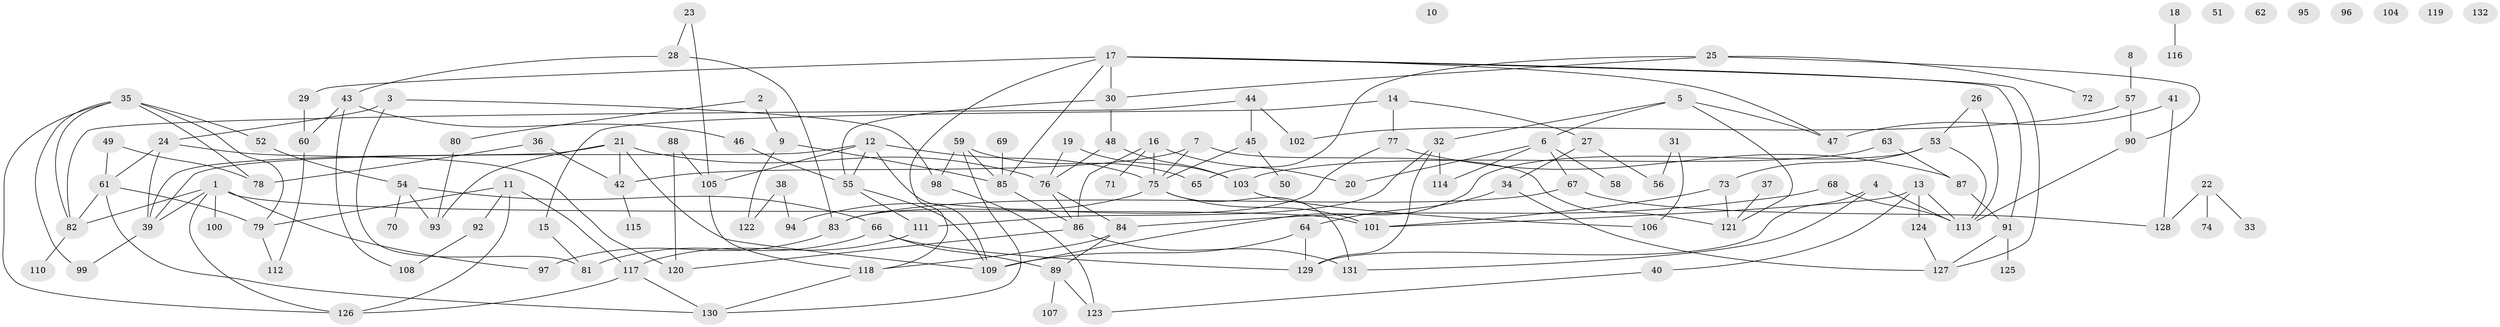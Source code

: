 // Generated by graph-tools (version 1.1) at 2025/49/03/09/25 03:49:09]
// undirected, 132 vertices, 187 edges
graph export_dot {
graph [start="1"]
  node [color=gray90,style=filled];
  1;
  2;
  3;
  4;
  5;
  6;
  7;
  8;
  9;
  10;
  11;
  12;
  13;
  14;
  15;
  16;
  17;
  18;
  19;
  20;
  21;
  22;
  23;
  24;
  25;
  26;
  27;
  28;
  29;
  30;
  31;
  32;
  33;
  34;
  35;
  36;
  37;
  38;
  39;
  40;
  41;
  42;
  43;
  44;
  45;
  46;
  47;
  48;
  49;
  50;
  51;
  52;
  53;
  54;
  55;
  56;
  57;
  58;
  59;
  60;
  61;
  62;
  63;
  64;
  65;
  66;
  67;
  68;
  69;
  70;
  71;
  72;
  73;
  74;
  75;
  76;
  77;
  78;
  79;
  80;
  81;
  82;
  83;
  84;
  85;
  86;
  87;
  88;
  89;
  90;
  91;
  92;
  93;
  94;
  95;
  96;
  97;
  98;
  99;
  100;
  101;
  102;
  103;
  104;
  105;
  106;
  107;
  108;
  109;
  110;
  111;
  112;
  113;
  114;
  115;
  116;
  117;
  118;
  119;
  120;
  121;
  122;
  123;
  124;
  125;
  126;
  127;
  128;
  129;
  130;
  131;
  132;
  1 -- 39;
  1 -- 82;
  1 -- 97;
  1 -- 100;
  1 -- 101;
  1 -- 126;
  2 -- 9;
  2 -- 80;
  3 -- 24;
  3 -- 81;
  3 -- 98;
  4 -- 113;
  4 -- 129;
  4 -- 131;
  5 -- 6;
  5 -- 32;
  5 -- 47;
  5 -- 121;
  6 -- 20;
  6 -- 58;
  6 -- 67;
  6 -- 114;
  7 -- 42;
  7 -- 75;
  7 -- 121;
  8 -- 57;
  9 -- 85;
  9 -- 122;
  11 -- 79;
  11 -- 92;
  11 -- 117;
  11 -- 126;
  12 -- 39;
  12 -- 55;
  12 -- 75;
  12 -- 105;
  12 -- 109;
  13 -- 40;
  13 -- 101;
  13 -- 113;
  13 -- 124;
  14 -- 15;
  14 -- 27;
  14 -- 77;
  15 -- 81;
  16 -- 20;
  16 -- 71;
  16 -- 75;
  16 -- 86;
  17 -- 29;
  17 -- 30;
  17 -- 47;
  17 -- 85;
  17 -- 91;
  17 -- 118;
  17 -- 127;
  18 -- 116;
  19 -- 76;
  19 -- 103;
  21 -- 39;
  21 -- 42;
  21 -- 76;
  21 -- 93;
  21 -- 109;
  22 -- 33;
  22 -- 74;
  22 -- 128;
  23 -- 28;
  23 -- 105;
  24 -- 39;
  24 -- 61;
  24 -- 120;
  25 -- 30;
  25 -- 65;
  25 -- 72;
  25 -- 90;
  26 -- 53;
  26 -- 113;
  27 -- 34;
  27 -- 56;
  28 -- 43;
  28 -- 83;
  29 -- 60;
  30 -- 48;
  30 -- 55;
  31 -- 56;
  31 -- 106;
  32 -- 111;
  32 -- 114;
  32 -- 129;
  34 -- 64;
  34 -- 127;
  35 -- 52;
  35 -- 78;
  35 -- 79;
  35 -- 82;
  35 -- 99;
  35 -- 126;
  36 -- 42;
  36 -- 78;
  37 -- 121;
  38 -- 94;
  38 -- 122;
  39 -- 99;
  40 -- 123;
  41 -- 47;
  41 -- 128;
  42 -- 115;
  43 -- 46;
  43 -- 60;
  43 -- 108;
  44 -- 45;
  44 -- 82;
  44 -- 102;
  45 -- 50;
  45 -- 75;
  46 -- 55;
  48 -- 76;
  48 -- 103;
  49 -- 61;
  49 -- 78;
  52 -- 54;
  53 -- 73;
  53 -- 109;
  53 -- 113;
  54 -- 66;
  54 -- 70;
  54 -- 93;
  55 -- 109;
  55 -- 111;
  57 -- 90;
  57 -- 102;
  59 -- 65;
  59 -- 85;
  59 -- 98;
  59 -- 130;
  60 -- 112;
  61 -- 79;
  61 -- 82;
  61 -- 130;
  63 -- 87;
  63 -- 103;
  64 -- 109;
  64 -- 129;
  66 -- 81;
  66 -- 89;
  66 -- 129;
  67 -- 83;
  67 -- 128;
  68 -- 84;
  68 -- 113;
  69 -- 85;
  73 -- 101;
  73 -- 121;
  75 -- 94;
  75 -- 101;
  75 -- 131;
  76 -- 84;
  76 -- 86;
  77 -- 83;
  77 -- 87;
  79 -- 112;
  80 -- 93;
  82 -- 110;
  83 -- 97;
  84 -- 89;
  84 -- 118;
  85 -- 86;
  86 -- 120;
  86 -- 131;
  87 -- 91;
  88 -- 105;
  88 -- 120;
  89 -- 107;
  89 -- 123;
  90 -- 113;
  91 -- 125;
  91 -- 127;
  92 -- 108;
  98 -- 123;
  103 -- 106;
  105 -- 118;
  111 -- 117;
  117 -- 126;
  117 -- 130;
  118 -- 130;
  124 -- 127;
}
